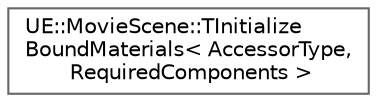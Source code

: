 digraph "Graphical Class Hierarchy"
{
 // INTERACTIVE_SVG=YES
 // LATEX_PDF_SIZE
  bgcolor="transparent";
  edge [fontname=Helvetica,fontsize=10,labelfontname=Helvetica,labelfontsize=10];
  node [fontname=Helvetica,fontsize=10,shape=box,height=0.2,width=0.4];
  rankdir="LR";
  Node0 [id="Node000000",label="UE::MovieScene::TInitialize\lBoundMaterials\< AccessorType,\l RequiredComponents \>",height=0.2,width=0.4,color="grey40", fillcolor="white", style="filled",URL="$d1/dd2/structUE_1_1MovieScene_1_1TInitializeBoundMaterials.html",tooltip=" "];
}
